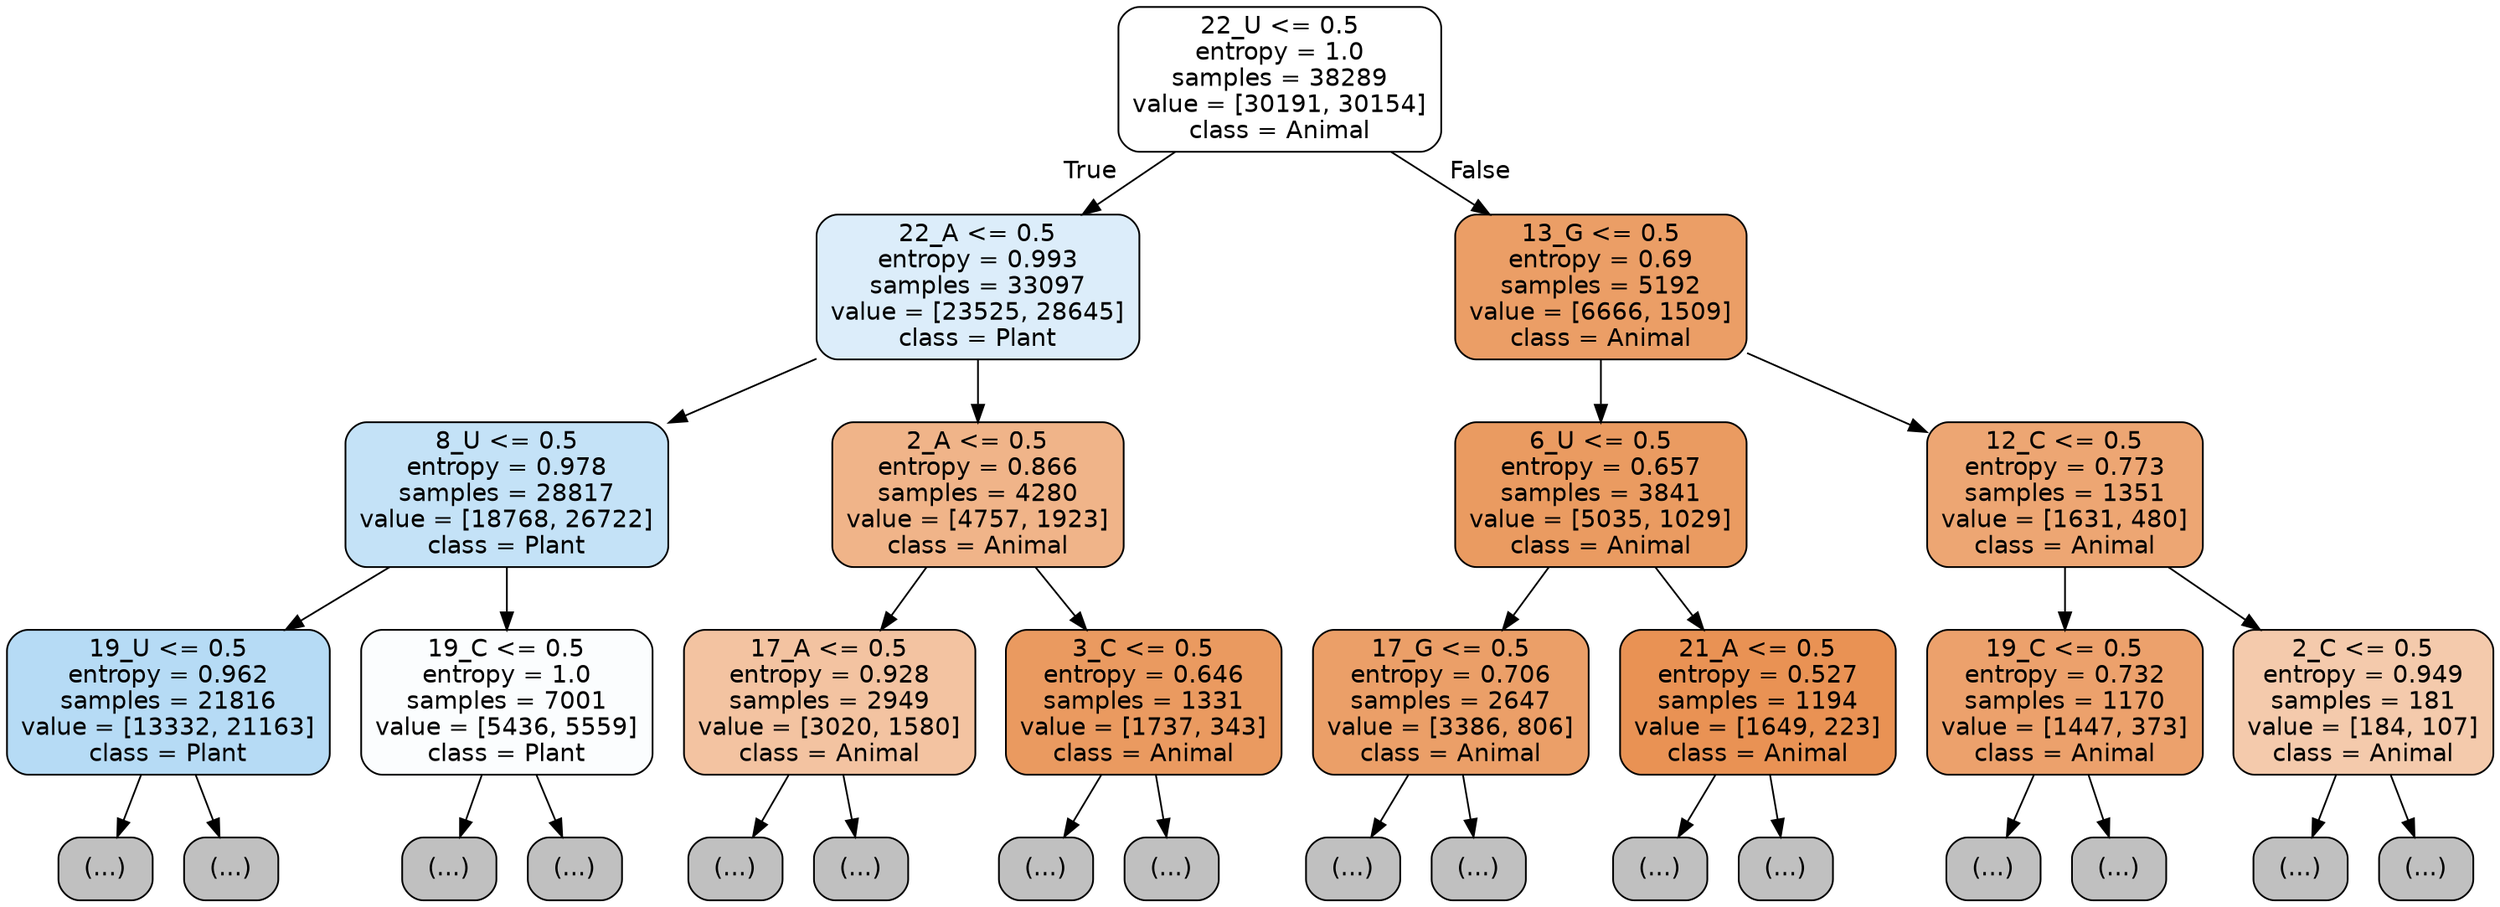 digraph Tree {
node [shape=box, style="filled, rounded", color="black", fontname="helvetica"] ;
edge [fontname="helvetica"] ;
0 [label="22_U <= 0.5\nentropy = 1.0\nsamples = 38289\nvalue = [30191, 30154]\nclass = Animal", fillcolor="#ffffff"] ;
1 [label="22_A <= 0.5\nentropy = 0.993\nsamples = 33097\nvalue = [23525, 28645]\nclass = Plant", fillcolor="#dcedfa"] ;
0 -> 1 [labeldistance=2.5, labelangle=45, headlabel="True"] ;
2 [label="8_U <= 0.5\nentropy = 0.978\nsamples = 28817\nvalue = [18768, 26722]\nclass = Plant", fillcolor="#c4e2f7"] ;
1 -> 2 ;
3 [label="19_U <= 0.5\nentropy = 0.962\nsamples = 21816\nvalue = [13332, 21163]\nclass = Plant", fillcolor="#b6dbf5"] ;
2 -> 3 ;
4 [label="(...)", fillcolor="#C0C0C0"] ;
3 -> 4 ;
6869 [label="(...)", fillcolor="#C0C0C0"] ;
3 -> 6869 ;
9254 [label="19_C <= 0.5\nentropy = 1.0\nsamples = 7001\nvalue = [5436, 5559]\nclass = Plant", fillcolor="#fbfdfe"] ;
2 -> 9254 ;
9255 [label="(...)", fillcolor="#C0C0C0"] ;
9254 -> 9255 ;
11900 [label="(...)", fillcolor="#C0C0C0"] ;
9254 -> 11900 ;
12825 [label="2_A <= 0.5\nentropy = 0.866\nsamples = 4280\nvalue = [4757, 1923]\nclass = Animal", fillcolor="#f0b489"] ;
1 -> 12825 ;
12826 [label="17_A <= 0.5\nentropy = 0.928\nsamples = 2949\nvalue = [3020, 1580]\nclass = Animal", fillcolor="#f3c3a1"] ;
12825 -> 12826 ;
12827 [label="(...)", fillcolor="#C0C0C0"] ;
12826 -> 12827 ;
14016 [label="(...)", fillcolor="#C0C0C0"] ;
12826 -> 14016 ;
14409 [label="3_C <= 0.5\nentropy = 0.646\nsamples = 1331\nvalue = [1737, 343]\nclass = Animal", fillcolor="#ea9a60"] ;
12825 -> 14409 ;
14410 [label="(...)", fillcolor="#C0C0C0"] ;
14409 -> 14410 ;
14819 [label="(...)", fillcolor="#C0C0C0"] ;
14409 -> 14819 ;
14926 [label="13_G <= 0.5\nentropy = 0.69\nsamples = 5192\nvalue = [6666, 1509]\nclass = Animal", fillcolor="#eb9e66"] ;
0 -> 14926 [labeldistance=2.5, labelangle=-45, headlabel="False"] ;
14927 [label="6_U <= 0.5\nentropy = 0.657\nsamples = 3841\nvalue = [5035, 1029]\nclass = Animal", fillcolor="#ea9b61"] ;
14926 -> 14927 ;
14928 [label="17_G <= 0.5\nentropy = 0.706\nsamples = 2647\nvalue = [3386, 806]\nclass = Animal", fillcolor="#eb9f68"] ;
14927 -> 14928 ;
14929 [label="(...)", fillcolor="#C0C0C0"] ;
14928 -> 14929 ;
15700 [label="(...)", fillcolor="#C0C0C0"] ;
14928 -> 15700 ;
16003 [label="21_A <= 0.5\nentropy = 0.527\nsamples = 1194\nvalue = [1649, 223]\nclass = Animal", fillcolor="#e99254"] ;
14927 -> 16003 ;
16004 [label="(...)", fillcolor="#C0C0C0"] ;
16003 -> 16004 ;
16329 [label="(...)", fillcolor="#C0C0C0"] ;
16003 -> 16329 ;
16412 [label="12_C <= 0.5\nentropy = 0.773\nsamples = 1351\nvalue = [1631, 480]\nclass = Animal", fillcolor="#eda673"] ;
14926 -> 16412 ;
16413 [label="19_C <= 0.5\nentropy = 0.732\nsamples = 1170\nvalue = [1447, 373]\nclass = Animal", fillcolor="#eca16c"] ;
16412 -> 16413 ;
16414 [label="(...)", fillcolor="#C0C0C0"] ;
16413 -> 16414 ;
16823 [label="(...)", fillcolor="#C0C0C0"] ;
16413 -> 16823 ;
16922 [label="2_C <= 0.5\nentropy = 0.949\nsamples = 181\nvalue = [184, 107]\nclass = Animal", fillcolor="#f4caac"] ;
16412 -> 16922 ;
16923 [label="(...)", fillcolor="#C0C0C0"] ;
16922 -> 16923 ;
16986 [label="(...)", fillcolor="#C0C0C0"] ;
16922 -> 16986 ;
}